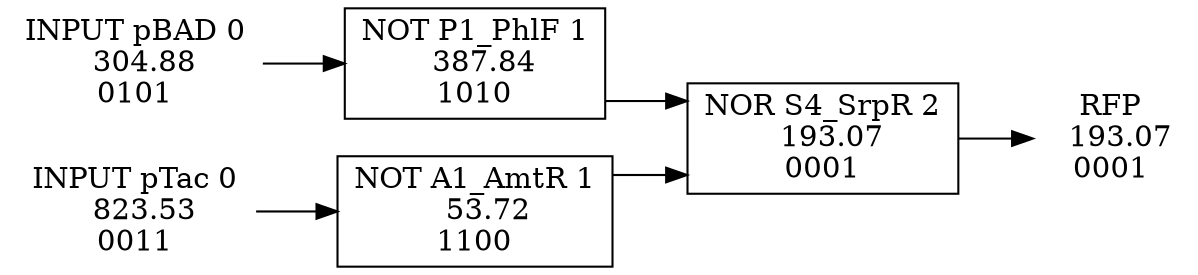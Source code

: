 #GRAPHVIZ_OUTPUT 
digraph{ 
rankdir=LR; 
splines=ortho; 
RFP[shape=none,label="RFP\n  193.07\n0001"]; 
pBAD[shape=none,label="INPUT pBAD 0\n  304.88\n0101"]; 
pTac[shape=none,label="INPUT pTac 0\n  823.53\n0011"]; 
S4_SrpR[shape=box,style=filled,fillcolor=gray100,label="NOR S4_SrpR 2\n  193.07\n0001"]; 
P1_PhlF[shape=box,style=filled,fillcolor=gray100,label="NOT P1_PhlF 1\n  387.84\n1010"]; 
A1_AmtR[shape=box,style=filled,fillcolor=gray100,label="NOT A1_AmtR 1\n   53.72\n1100"]; 
S4_SrpR->RFP; 
P1_PhlF->S4_SrpR; 
A1_AmtR->S4_SrpR; 
pBAD->P1_PhlF; 
pTac->A1_AmtR; 
} 
